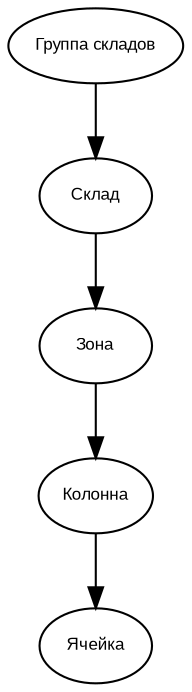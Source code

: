 digraph WarehouseObjects {
	node [fontname="Arial", fontsize=8];
	
	whgroup [shape=ellipse, label="Группа складов"]
	warehouse [shape=ellipse, label="Склад"]
	whzone [shape=ellipse, label="Зона"]
	whcolumn [shape=ellipse, label="Колонна"]
	whcell [shape=ellipse, label="Ячейка"]

	whgroup->warehouse->whzone->whcolumn->whcell
}